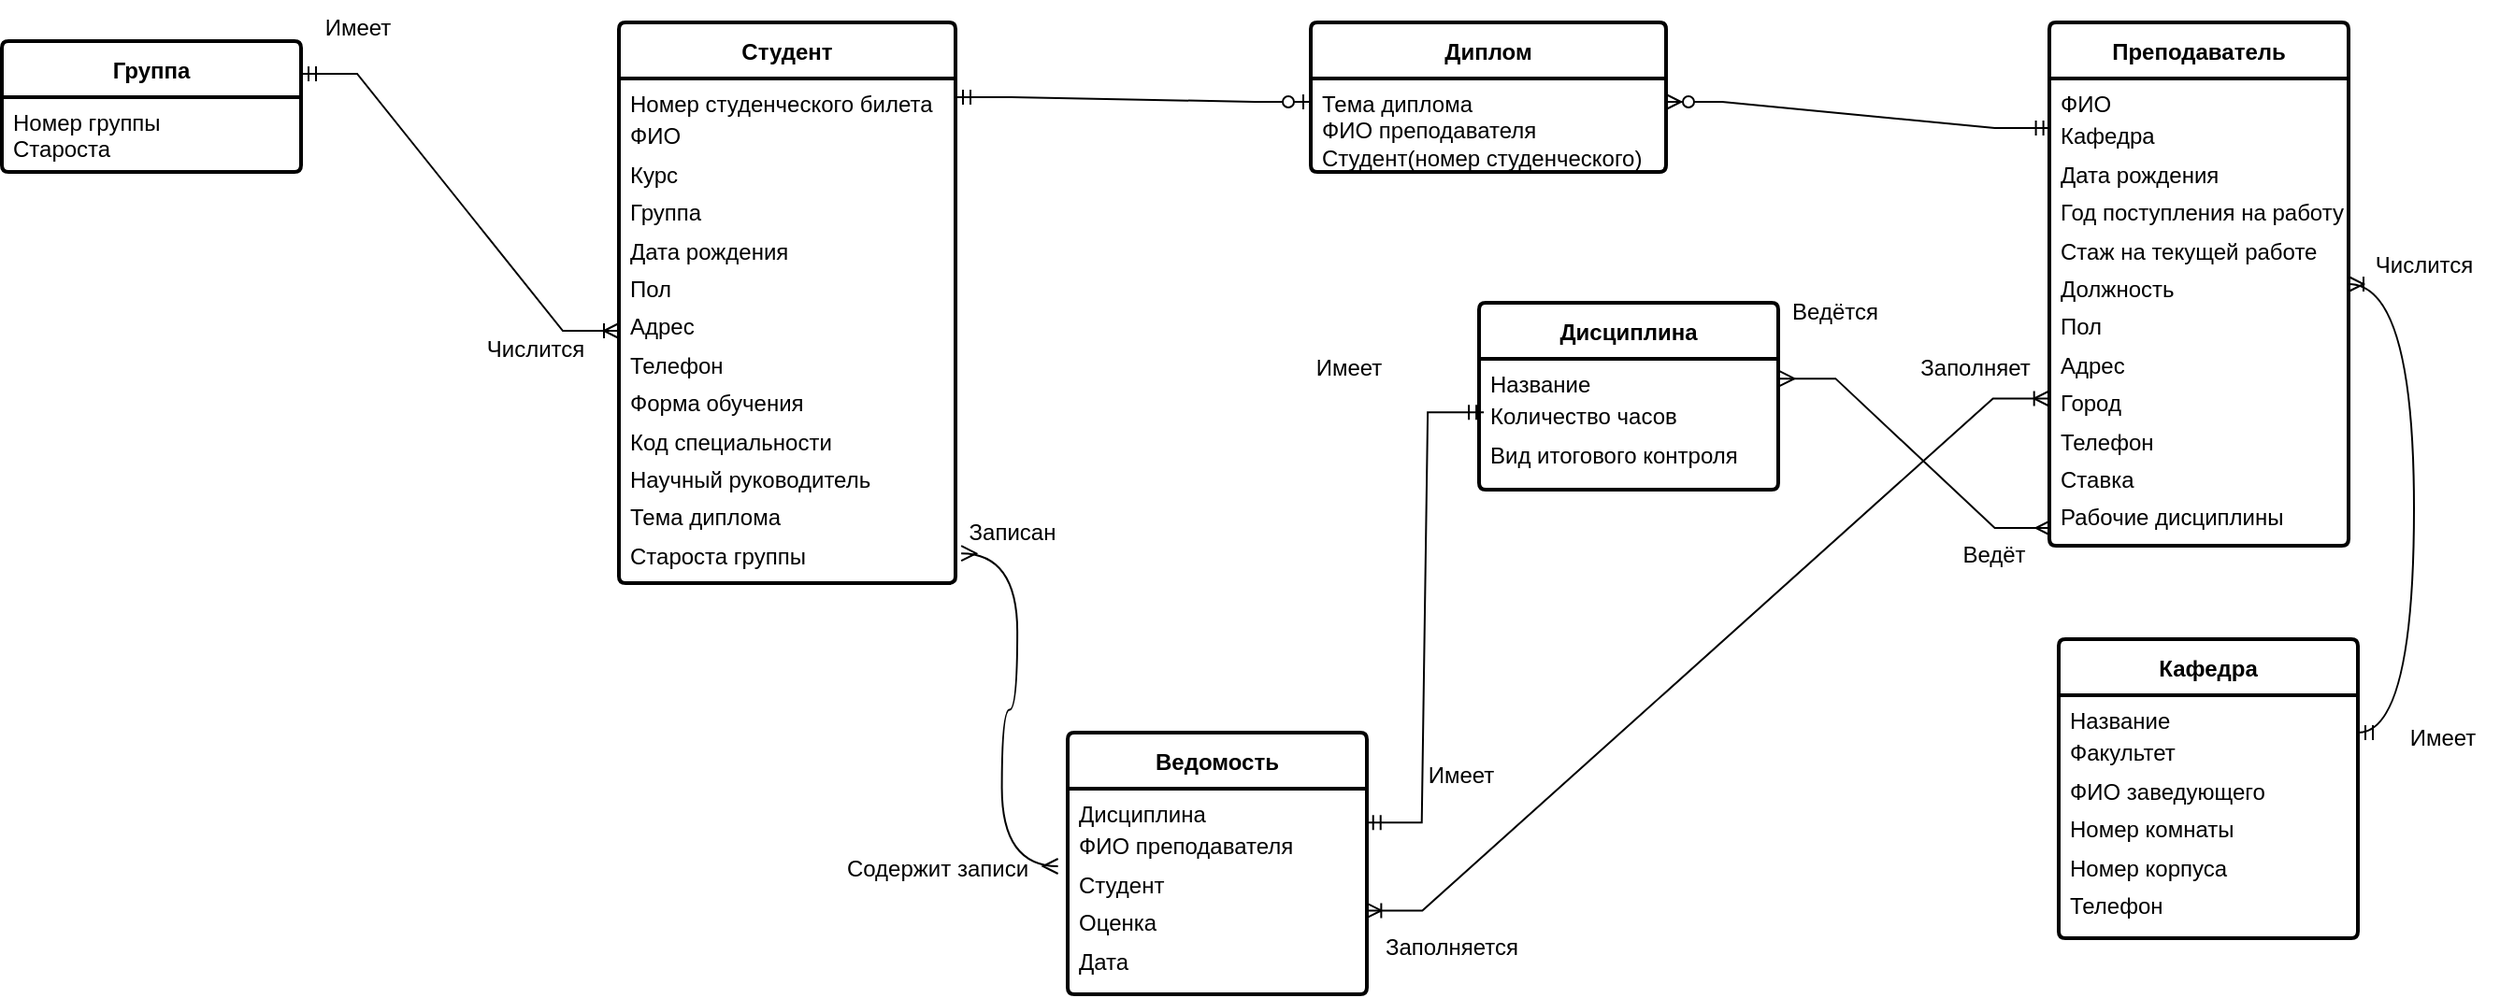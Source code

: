 <mxfile version="24.0.1" type="github">
  <diagram id="R2lEEEUBdFMjLlhIrx00" name="Page-1">
    <mxGraphModel dx="2095" dy="709" grid="1" gridSize="10" guides="1" tooltips="1" connect="1" arrows="1" fold="1" page="1" pageScale="1" pageWidth="850" pageHeight="1100" background="#FFFFFF" math="0" shadow="0" extFonts="Permanent Marker^https://fonts.googleapis.com/css?family=Permanent+Marker">
      <root>
        <mxCell id="0" />
        <mxCell id="1" parent="0" />
        <mxCell id="YFbkVFk9N9AtQ_815TIZ-2" value="&lt;b&gt;&lt;font style=&quot;font-size: 12px;&quot;&gt;Дисциплина&lt;/font&gt;&lt;/b&gt;" style="swimlane;childLayout=stackLayout;horizontal=1;startSize=30;horizontalStack=0;rounded=1;fontSize=14;fontStyle=0;strokeWidth=2;resizeParent=0;resizeLast=1;shadow=0;dashed=0;align=center;arcSize=4;whiteSpace=wrap;html=1;" parent="1" vertex="1">
          <mxGeometry x="120" y="180" width="160" height="100" as="geometry" />
        </mxCell>
        <mxCell id="YFbkVFk9N9AtQ_815TIZ-3" value="Название&lt;div style=&quot;line-height: 170%;&quot;&gt;Количество часов&lt;/div&gt;&lt;div style=&quot;line-height: 170%;&quot;&gt;Вид итогового контроля&lt;/div&gt;" style="align=left;strokeColor=none;fillColor=none;spacingLeft=4;fontSize=12;verticalAlign=top;resizable=0;rotatable=0;part=1;html=1;" parent="YFbkVFk9N9AtQ_815TIZ-2" vertex="1">
          <mxGeometry y="30" width="160" height="70" as="geometry" />
        </mxCell>
        <mxCell id="YFbkVFk9N9AtQ_815TIZ-8" value="&lt;font style=&quot;font-size: 12px;&quot;&gt;&lt;b&gt;Кафедра&lt;/b&gt;&lt;/font&gt;" style="swimlane;childLayout=stackLayout;horizontal=1;startSize=30;horizontalStack=0;rounded=1;fontSize=14;fontStyle=0;strokeWidth=2;resizeParent=0;resizeLast=1;shadow=0;dashed=0;align=center;arcSize=4;whiteSpace=wrap;html=1;" parent="1" vertex="1">
          <mxGeometry x="430" y="360" width="160" height="160" as="geometry" />
        </mxCell>
        <mxCell id="YFbkVFk9N9AtQ_815TIZ-9" value="Название&lt;div style=&quot;line-height: 170%;&quot;&gt;Факультет&lt;/div&gt;&lt;div style=&quot;line-height: 170%;&quot;&gt;ФИО заведующего&lt;/div&gt;&lt;div style=&quot;line-height: 170%;&quot;&gt;Номер комнаты&lt;/div&gt;&lt;div style=&quot;line-height: 170%;&quot;&gt;Номер корпуса&lt;/div&gt;&lt;div style=&quot;line-height: 170%;&quot;&gt;Телефон&lt;/div&gt;" style="align=left;strokeColor=none;fillColor=none;spacingLeft=4;fontSize=12;verticalAlign=top;resizable=0;rotatable=0;part=1;html=1;" parent="YFbkVFk9N9AtQ_815TIZ-8" vertex="1">
          <mxGeometry y="30" width="160" height="130" as="geometry" />
        </mxCell>
        <mxCell id="YFbkVFk9N9AtQ_815TIZ-10" value="&lt;b&gt;&lt;font style=&quot;font-size: 12px;&quot;&gt;Преподаватель&lt;/font&gt;&lt;/b&gt;" style="swimlane;childLayout=stackLayout;horizontal=1;startSize=30;horizontalStack=0;rounded=1;fontSize=14;fontStyle=0;strokeWidth=2;resizeParent=0;resizeLast=1;shadow=0;dashed=0;align=center;arcSize=4;whiteSpace=wrap;html=1;" parent="1" vertex="1">
          <mxGeometry x="425" y="30" width="160" height="280" as="geometry" />
        </mxCell>
        <mxCell id="YFbkVFk9N9AtQ_815TIZ-11" value="ФИО&lt;div style=&quot;line-height: 170%;&quot;&gt;Кафедра&lt;/div&gt;&lt;div style=&quot;line-height: 170%;&quot;&gt;Дата рождения&lt;/div&gt;&lt;div style=&quot;line-height: 170%;&quot;&gt;Год поступления на работу&lt;/div&gt;&lt;div style=&quot;line-height: 170%;&quot;&gt;Стаж на текущей работе&lt;/div&gt;&lt;div style=&quot;line-height: 170%;&quot;&gt;Должность&lt;/div&gt;&lt;div style=&quot;line-height: 170%;&quot;&gt;Пол&lt;/div&gt;&lt;div style=&quot;line-height: 170%;&quot;&gt;Адрес&lt;/div&gt;&lt;div style=&quot;line-height: 170%;&quot;&gt;Город&lt;/div&gt;&lt;div style=&quot;line-height: 170%;&quot;&gt;Телефон&lt;/div&gt;&lt;div style=&quot;line-height: 170%;&quot;&gt;Ставка&lt;/div&gt;&lt;div style=&quot;line-height: 170%;&quot;&gt;Рабочие дисциплины&lt;/div&gt;" style="align=left;strokeColor=none;fillColor=none;spacingLeft=4;fontSize=12;verticalAlign=top;resizable=0;rotatable=0;part=1;html=1;" parent="YFbkVFk9N9AtQ_815TIZ-10" vertex="1">
          <mxGeometry y="30" width="160" height="250" as="geometry" />
        </mxCell>
        <mxCell id="YFbkVFk9N9AtQ_815TIZ-12" value="&lt;b&gt;&lt;font style=&quot;font-size: 12px;&quot;&gt;Студент&lt;/font&gt;&lt;/b&gt;" style="swimlane;childLayout=stackLayout;horizontal=1;startSize=30;horizontalStack=0;rounded=1;fontSize=14;fontStyle=0;strokeWidth=2;resizeParent=0;resizeLast=1;shadow=0;dashed=0;align=center;arcSize=4;whiteSpace=wrap;html=1;" parent="1" vertex="1">
          <mxGeometry x="-340" y="30" width="180" height="300" as="geometry" />
        </mxCell>
        <mxCell id="YFbkVFk9N9AtQ_815TIZ-13" value="Номер студенческого билета&lt;div style=&quot;line-height: 170%;&quot;&gt;ФИО&lt;/div&gt;&lt;div style=&quot;line-height: 170%;&quot;&gt;Курс&lt;/div&gt;&lt;div style=&quot;line-height: 170%;&quot;&gt;Группа&lt;/div&gt;&lt;div style=&quot;line-height: 170%;&quot;&gt;Дата рождения&lt;/div&gt;&lt;div style=&quot;line-height: 170%;&quot;&gt;Пол&lt;/div&gt;&lt;div style=&quot;line-height: 170%;&quot;&gt;Адрес&lt;/div&gt;&lt;div style=&quot;line-height: 170%;&quot;&gt;Телефон&lt;/div&gt;&lt;div style=&quot;line-height: 170%;&quot;&gt;Форма обучения&lt;/div&gt;&lt;div style=&quot;line-height: 170%;&quot;&gt;Код специальности&lt;/div&gt;&lt;div style=&quot;line-height: 170%;&quot;&gt;Научный руководитель&lt;/div&gt;&lt;div style=&quot;line-height: 170%;&quot;&gt;Тема диплома&lt;/div&gt;&lt;div style=&quot;line-height: 170%;&quot;&gt;Староста группы&lt;/div&gt;" style="align=left;strokeColor=none;fillColor=none;spacingLeft=4;fontSize=12;verticalAlign=top;resizable=0;rotatable=0;part=1;html=1;" parent="YFbkVFk9N9AtQ_815TIZ-12" vertex="1">
          <mxGeometry y="30" width="180" height="270" as="geometry" />
        </mxCell>
        <mxCell id="YFbkVFk9N9AtQ_815TIZ-16" value="&lt;b&gt;&lt;font style=&quot;font-size: 12px;&quot;&gt;Ведомость&lt;/font&gt;&lt;/b&gt;" style="swimlane;childLayout=stackLayout;horizontal=1;startSize=30;horizontalStack=0;rounded=1;fontSize=14;fontStyle=0;strokeWidth=2;resizeParent=0;resizeLast=1;shadow=0;dashed=0;align=center;arcSize=4;whiteSpace=wrap;html=1;" parent="1" vertex="1">
          <mxGeometry x="-100" y="410" width="160" height="140" as="geometry" />
        </mxCell>
        <mxCell id="YFbkVFk9N9AtQ_815TIZ-17" value="Дисциплина&lt;div style=&quot;line-height: 170%;&quot;&gt;ФИО преподавателя&lt;/div&gt;&lt;div style=&quot;line-height: 170%;&quot;&gt;Студент&lt;/div&gt;&lt;div style=&quot;line-height: 170%;&quot;&gt;Оценка&lt;/div&gt;&lt;div style=&quot;line-height: 170%;&quot;&gt;Дата&lt;/div&gt;" style="align=left;strokeColor=none;fillColor=none;spacingLeft=4;fontSize=12;verticalAlign=top;resizable=0;rotatable=0;part=1;html=1;" parent="YFbkVFk9N9AtQ_815TIZ-16" vertex="1">
          <mxGeometry y="30" width="160" height="110" as="geometry" />
        </mxCell>
        <mxCell id="D0-YnoBW0OvQ-XF0kJE_-13" value="" style="edgeStyle=entityRelationEdgeStyle;fontSize=12;html=1;endArrow=ERmany;startArrow=ERmany;rounded=0;entryX=0.005;entryY=0.962;entryDx=0;entryDy=0;entryPerimeter=0;exitX=1.004;exitY=0.151;exitDx=0;exitDy=0;exitPerimeter=0;" parent="1" source="YFbkVFk9N9AtQ_815TIZ-3" target="YFbkVFk9N9AtQ_815TIZ-11" edge="1">
          <mxGeometry width="100" height="100" relative="1" as="geometry">
            <mxPoint x="280" y="280" as="sourcePoint" />
            <mxPoint x="380" y="180" as="targetPoint" />
          </mxGeometry>
        </mxCell>
        <mxCell id="D0-YnoBW0OvQ-XF0kJE_-16" value="" style="edgeStyle=entityRelationEdgeStyle;fontSize=12;html=1;endArrow=ERmandOne;startArrow=ERmandOne;rounded=0;exitX=0.996;exitY=0.165;exitDx=0;exitDy=0;exitPerimeter=0;entryX=0.016;entryY=0.409;entryDx=0;entryDy=0;entryPerimeter=0;" parent="1" source="YFbkVFk9N9AtQ_815TIZ-17" target="YFbkVFk9N9AtQ_815TIZ-3" edge="1">
          <mxGeometry width="100" height="100" relative="1" as="geometry">
            <mxPoint x="70" y="520" as="sourcePoint" />
            <mxPoint x="170" y="420" as="targetPoint" />
          </mxGeometry>
        </mxCell>
        <mxCell id="D0-YnoBW0OvQ-XF0kJE_-18" value="" style="edgeStyle=entityRelationEdgeStyle;fontSize=12;html=1;endArrow=ERmany;startArrow=ERmany;rounded=0;exitX=1.04;exitY=0.45;exitDx=0;exitDy=0;exitPerimeter=0;entryX=1.017;entryY=0.941;entryDx=0;entryDy=0;entryPerimeter=0;curved=1;" parent="1" source="u7AzC6_4To73JEFmurM7-4" target="YFbkVFk9N9AtQ_815TIZ-13" edge="1">
          <mxGeometry width="100" height="100" relative="1" as="geometry">
            <mxPoint x="-310" y="500" as="sourcePoint" />
            <mxPoint x="-300" y="310" as="targetPoint" />
            <Array as="points">
              <mxPoint x="-310" y="520" />
              <mxPoint x="-157" y="350" />
              <mxPoint x="-80" y="280" />
              <mxPoint x="-50" y="330" />
              <mxPoint x="-120" y="350" />
            </Array>
          </mxGeometry>
        </mxCell>
        <mxCell id="D0-YnoBW0OvQ-XF0kJE_-21" value="" style="edgeStyle=entityRelationEdgeStyle;fontSize=12;html=1;endArrow=ERoneToMany;startArrow=ERoneToMany;rounded=0;exitX=0.998;exitY=0.593;exitDx=0;exitDy=0;exitPerimeter=0;entryX=-0.001;entryY=0.685;entryDx=0;entryDy=0;entryPerimeter=0;" parent="1" source="YFbkVFk9N9AtQ_815TIZ-17" target="YFbkVFk9N9AtQ_815TIZ-11" edge="1">
          <mxGeometry width="100" height="100" relative="1" as="geometry">
            <mxPoint x="230" y="520" as="sourcePoint" />
            <mxPoint x="330" y="420" as="targetPoint" />
          </mxGeometry>
        </mxCell>
        <mxCell id="u7AzC6_4To73JEFmurM7-3" value="Записан" style="text;html=1;align=center;verticalAlign=middle;resizable=0;points=[];autosize=1;strokeColor=none;fillColor=none;" parent="1" vertex="1">
          <mxGeometry x="-165" y="288" width="70" height="30" as="geometry" />
        </mxCell>
        <mxCell id="u7AzC6_4To73JEFmurM7-4" value="Содержит записи" style="text;html=1;align=center;verticalAlign=middle;resizable=0;points=[];autosize=1;strokeColor=none;fillColor=none;" parent="1" vertex="1">
          <mxGeometry x="-230" y="468" width="120" height="30" as="geometry" />
        </mxCell>
        <mxCell id="u7AzC6_4To73JEFmurM7-7" value="" style="edgeStyle=entityRelationEdgeStyle;fontSize=12;html=1;endArrow=ERoneToMany;startArrow=ERmandOne;rounded=0;curved=1;" parent="1" target="YFbkVFk9N9AtQ_815TIZ-10" edge="1">
          <mxGeometry width="100" height="100" relative="1" as="geometry">
            <mxPoint x="590" y="410" as="sourcePoint" />
            <mxPoint x="230" y="180" as="targetPoint" />
            <Array as="points">
              <mxPoint x="660" y="240" />
            </Array>
          </mxGeometry>
        </mxCell>
        <mxCell id="u7AzC6_4To73JEFmurM7-8" value="Числится" style="text;html=1;align=center;verticalAlign=middle;resizable=0;points=[];autosize=1;strokeColor=none;fillColor=none;" parent="1" vertex="1">
          <mxGeometry x="585" y="145" width="80" height="30" as="geometry" />
        </mxCell>
        <mxCell id="u7AzC6_4To73JEFmurM7-9" value="Имеет" style="text;html=1;align=center;verticalAlign=middle;resizable=0;points=[];autosize=1;strokeColor=none;fillColor=none;" parent="1" vertex="1">
          <mxGeometry x="605" y="398" width="60" height="30" as="geometry" />
        </mxCell>
        <mxCell id="u7AzC6_4To73JEFmurM7-10" value="Заполняется" style="text;html=1;align=center;verticalAlign=middle;resizable=0;points=[];autosize=1;strokeColor=none;fillColor=none;" parent="1" vertex="1">
          <mxGeometry x="60" y="510" width="90" height="30" as="geometry" />
        </mxCell>
        <mxCell id="u7AzC6_4To73JEFmurM7-11" value="Заполняет" style="text;html=1;align=center;verticalAlign=middle;resizable=0;points=[];autosize=1;strokeColor=none;fillColor=none;" parent="1" vertex="1">
          <mxGeometry x="345" y="200" width="80" height="30" as="geometry" />
        </mxCell>
        <mxCell id="u7AzC6_4To73JEFmurM7-12" value="Ведётся" style="text;html=1;align=center;verticalAlign=middle;resizable=0;points=[];autosize=1;strokeColor=none;fillColor=none;" parent="1" vertex="1">
          <mxGeometry x="275" y="170" width="70" height="30" as="geometry" />
        </mxCell>
        <mxCell id="u7AzC6_4To73JEFmurM7-13" value="Ведёт" style="text;html=1;align=center;verticalAlign=middle;resizable=0;points=[];autosize=1;strokeColor=none;fillColor=none;" parent="1" vertex="1">
          <mxGeometry x="365" y="300" width="60" height="30" as="geometry" />
        </mxCell>
        <mxCell id="u7AzC6_4To73JEFmurM7-14" value="Имеет" style="text;html=1;align=center;verticalAlign=middle;resizable=0;points=[];autosize=1;strokeColor=none;fillColor=none;" parent="1" vertex="1">
          <mxGeometry x="20" y="200" width="60" height="30" as="geometry" />
        </mxCell>
        <mxCell id="u7AzC6_4To73JEFmurM7-15" value="Имеет" style="text;html=1;align=center;verticalAlign=middle;resizable=0;points=[];autosize=1;strokeColor=none;fillColor=none;" parent="1" vertex="1">
          <mxGeometry x="80" y="418" width="60" height="30" as="geometry" />
        </mxCell>
        <mxCell id="zDlCw8xauuUyEUfRMcoJ-1" value="&lt;b&gt;&lt;font style=&quot;font-size: 12px;&quot;&gt;Группа&lt;/font&gt;&lt;/b&gt;" style="swimlane;childLayout=stackLayout;horizontal=1;startSize=30;horizontalStack=0;rounded=1;fontSize=14;fontStyle=0;strokeWidth=2;resizeParent=0;resizeLast=1;shadow=0;dashed=0;align=center;arcSize=4;whiteSpace=wrap;html=1;" vertex="1" parent="1">
          <mxGeometry x="-670" y="40" width="160" height="70" as="geometry" />
        </mxCell>
        <mxCell id="zDlCw8xauuUyEUfRMcoJ-2" value="Номер группы&lt;div&gt;Староста&lt;/div&gt;" style="align=left;strokeColor=none;fillColor=none;spacingLeft=4;fontSize=12;verticalAlign=top;resizable=0;rotatable=0;part=1;html=1;" vertex="1" parent="zDlCw8xauuUyEUfRMcoJ-1">
          <mxGeometry y="30" width="160" height="40" as="geometry" />
        </mxCell>
        <mxCell id="zDlCw8xauuUyEUfRMcoJ-4" value="" style="edgeStyle=entityRelationEdgeStyle;fontSize=12;html=1;endArrow=ERoneToMany;startArrow=ERmandOne;rounded=0;exitX=1;exitY=0.25;exitDx=0;exitDy=0;" edge="1" parent="1" source="zDlCw8xauuUyEUfRMcoJ-1" target="YFbkVFk9N9AtQ_815TIZ-13">
          <mxGeometry width="100" height="100" relative="1" as="geometry">
            <mxPoint x="-540" y="330" as="sourcePoint" />
            <mxPoint x="-440" y="230" as="targetPoint" />
          </mxGeometry>
        </mxCell>
        <mxCell id="zDlCw8xauuUyEUfRMcoJ-5" value="Имеет" style="text;html=1;align=center;verticalAlign=middle;resizable=0;points=[];autosize=1;strokeColor=none;fillColor=none;" vertex="1" parent="1">
          <mxGeometry x="-510" y="18" width="60" height="30" as="geometry" />
        </mxCell>
        <mxCell id="zDlCw8xauuUyEUfRMcoJ-6" value="Числится" style="text;html=1;align=center;verticalAlign=middle;resizable=0;points=[];autosize=1;strokeColor=none;fillColor=none;" vertex="1" parent="1">
          <mxGeometry x="-425" y="190" width="80" height="30" as="geometry" />
        </mxCell>
        <mxCell id="zDlCw8xauuUyEUfRMcoJ-7" value="&lt;font style=&quot;font-size: 12px;&quot;&gt;&lt;b&gt;Диплом&lt;/b&gt;&lt;/font&gt;" style="swimlane;childLayout=stackLayout;horizontal=1;startSize=30;horizontalStack=0;rounded=1;fontSize=14;fontStyle=0;strokeWidth=2;resizeParent=0;resizeLast=1;shadow=0;dashed=0;align=center;arcSize=4;whiteSpace=wrap;html=1;" vertex="1" parent="1">
          <mxGeometry x="30" y="30" width="190" height="80" as="geometry" />
        </mxCell>
        <mxCell id="zDlCw8xauuUyEUfRMcoJ-8" value="Тема диплома&lt;div&gt;ФИО преподавателя&lt;/div&gt;&lt;div&gt;Студент(номер студенческого)&lt;/div&gt;" style="align=left;strokeColor=none;fillColor=none;spacingLeft=4;fontSize=12;verticalAlign=top;resizable=0;rotatable=0;part=1;html=1;" vertex="1" parent="zDlCw8xauuUyEUfRMcoJ-7">
          <mxGeometry y="30" width="190" height="50" as="geometry" />
        </mxCell>
        <mxCell id="zDlCw8xauuUyEUfRMcoJ-10" value="" style="edgeStyle=entityRelationEdgeStyle;fontSize=12;html=1;endArrow=ERzeroToOne;startArrow=ERmandOne;rounded=0;entryX=0;entryY=0.25;entryDx=0;entryDy=0;" edge="1" parent="1" target="zDlCw8xauuUyEUfRMcoJ-8">
          <mxGeometry width="100" height="100" relative="1" as="geometry">
            <mxPoint x="-160" y="70" as="sourcePoint" />
            <mxPoint y="50" as="targetPoint" />
          </mxGeometry>
        </mxCell>
        <mxCell id="zDlCw8xauuUyEUfRMcoJ-11" value="" style="edgeStyle=entityRelationEdgeStyle;fontSize=12;html=1;endArrow=ERzeroToMany;startArrow=ERmandOne;rounded=0;entryX=1;entryY=0.25;entryDx=0;entryDy=0;exitX=0.005;exitY=0.106;exitDx=0;exitDy=0;exitPerimeter=0;" edge="1" parent="1" source="YFbkVFk9N9AtQ_815TIZ-11" target="zDlCw8xauuUyEUfRMcoJ-8">
          <mxGeometry width="100" height="100" relative="1" as="geometry">
            <mxPoint x="300" y="160" as="sourcePoint" />
            <mxPoint x="400" y="60" as="targetPoint" />
          </mxGeometry>
        </mxCell>
      </root>
    </mxGraphModel>
  </diagram>
</mxfile>
